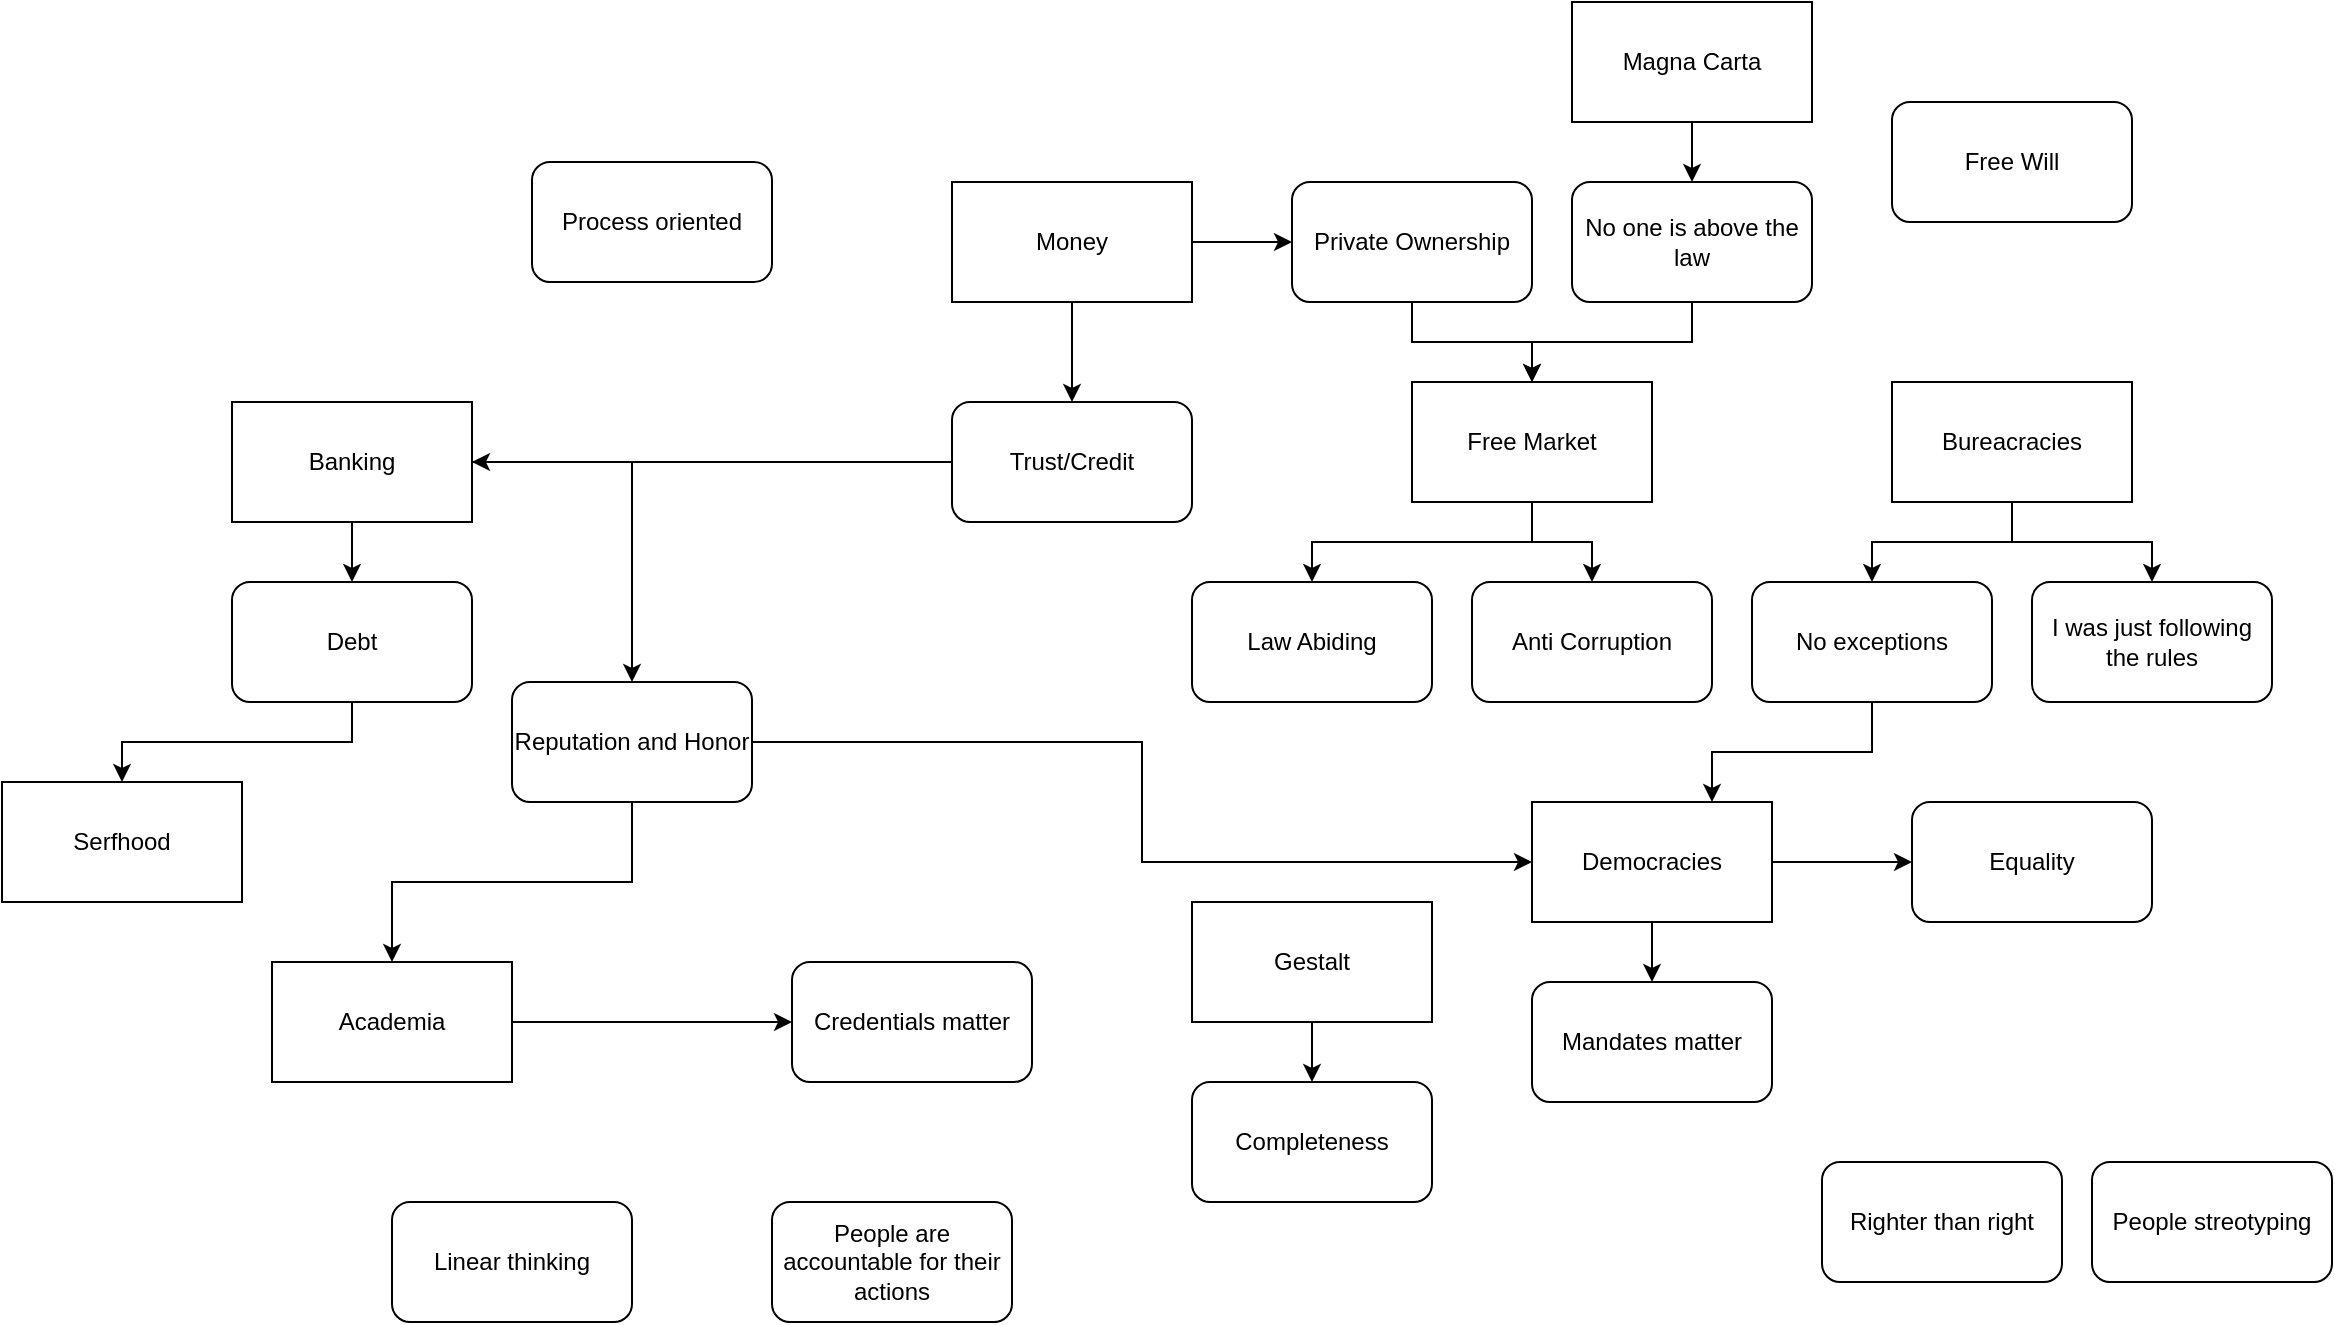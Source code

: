 <mxfile version="17.5.0" type="github">
  <diagram id="UsCKMXVSTxp-egwy1biC" name="Page-1">
    <mxGraphModel dx="1881" dy="642" grid="1" gridSize="10" guides="1" tooltips="1" connect="1" arrows="1" fold="1" page="1" pageScale="1" pageWidth="850" pageHeight="1100" math="0" shadow="0">
      <root>
        <mxCell id="0" />
        <mxCell id="1" parent="0" />
        <mxCell id="nk6jG5aNrgaRuzSPKZAb-1" value="Process oriented" style="rounded=1;whiteSpace=wrap;html=1;" vertex="1" parent="1">
          <mxGeometry x="-220" y="160" width="120" height="60" as="geometry" />
        </mxCell>
        <mxCell id="nk6jG5aNrgaRuzSPKZAb-3" value="Law Abiding" style="rounded=1;whiteSpace=wrap;html=1;" vertex="1" parent="1">
          <mxGeometry x="110" y="370" width="120" height="60" as="geometry" />
        </mxCell>
        <mxCell id="nk6jG5aNrgaRuzSPKZAb-4" value="Credentials matter" style="rounded=1;whiteSpace=wrap;html=1;" vertex="1" parent="1">
          <mxGeometry x="-90" y="560" width="120" height="60" as="geometry" />
        </mxCell>
        <mxCell id="nk6jG5aNrgaRuzSPKZAb-5" value="Linear thinking" style="rounded=1;whiteSpace=wrap;html=1;" vertex="1" parent="1">
          <mxGeometry x="-290" y="680" width="120" height="60" as="geometry" />
        </mxCell>
        <mxCell id="nk6jG5aNrgaRuzSPKZAb-51" value="" style="edgeStyle=orthogonalEdgeStyle;rounded=0;orthogonalLoop=1;jettySize=auto;html=1;entryX=0.75;entryY=0;entryDx=0;entryDy=0;" edge="1" parent="1" source="nk6jG5aNrgaRuzSPKZAb-6" target="nk6jG5aNrgaRuzSPKZAb-52">
          <mxGeometry relative="1" as="geometry">
            <mxPoint x="450" y="480" as="targetPoint" />
          </mxGeometry>
        </mxCell>
        <mxCell id="nk6jG5aNrgaRuzSPKZAb-6" value="No exceptions" style="rounded=1;whiteSpace=wrap;html=1;" vertex="1" parent="1">
          <mxGeometry x="390" y="370" width="120" height="60" as="geometry" />
        </mxCell>
        <mxCell id="nk6jG5aNrgaRuzSPKZAb-7" value="People streotyping" style="rounded=1;whiteSpace=wrap;html=1;" vertex="1" parent="1">
          <mxGeometry x="560" y="660" width="120" height="60" as="geometry" />
        </mxCell>
        <mxCell id="nk6jG5aNrgaRuzSPKZAb-8" value="Completeness" style="rounded=1;whiteSpace=wrap;html=1;" vertex="1" parent="1">
          <mxGeometry x="110" y="620" width="120" height="60" as="geometry" />
        </mxCell>
        <mxCell id="nk6jG5aNrgaRuzSPKZAb-9" value="Anti Corruption" style="rounded=1;whiteSpace=wrap;html=1;" vertex="1" parent="1">
          <mxGeometry x="250" y="370" width="120" height="60" as="geometry" />
        </mxCell>
        <mxCell id="nk6jG5aNrgaRuzSPKZAb-10" value="People are accountable for their actions" style="rounded=1;whiteSpace=wrap;html=1;" vertex="1" parent="1">
          <mxGeometry x="-100" y="680" width="120" height="60" as="geometry" />
        </mxCell>
        <mxCell id="nk6jG5aNrgaRuzSPKZAb-29" value="" style="edgeStyle=orthogonalEdgeStyle;rounded=0;orthogonalLoop=1;jettySize=auto;html=1;" edge="1" parent="1" source="nk6jG5aNrgaRuzSPKZAb-11" target="nk6jG5aNrgaRuzSPKZAb-28">
          <mxGeometry relative="1" as="geometry" />
        </mxCell>
        <mxCell id="nk6jG5aNrgaRuzSPKZAb-11" value="No one is above the law" style="rounded=1;whiteSpace=wrap;html=1;" vertex="1" parent="1">
          <mxGeometry x="300" y="170" width="120" height="60" as="geometry" />
        </mxCell>
        <mxCell id="nk6jG5aNrgaRuzSPKZAb-14" value="I was just following the rules" style="rounded=1;whiteSpace=wrap;html=1;" vertex="1" parent="1">
          <mxGeometry x="530" y="370" width="120" height="60" as="geometry" />
        </mxCell>
        <mxCell id="nk6jG5aNrgaRuzSPKZAb-15" value="Righter than right" style="rounded=1;whiteSpace=wrap;html=1;" vertex="1" parent="1">
          <mxGeometry x="425" y="660" width="120" height="60" as="geometry" />
        </mxCell>
        <mxCell id="nk6jG5aNrgaRuzSPKZAb-17" value="" style="edgeStyle=orthogonalEdgeStyle;rounded=0;orthogonalLoop=1;jettySize=auto;html=1;" edge="1" parent="1" source="nk6jG5aNrgaRuzSPKZAb-16" target="nk6jG5aNrgaRuzSPKZAb-11">
          <mxGeometry relative="1" as="geometry" />
        </mxCell>
        <mxCell id="nk6jG5aNrgaRuzSPKZAb-16" value="Magna Carta" style="rounded=0;whiteSpace=wrap;html=1;" vertex="1" parent="1">
          <mxGeometry x="300" y="80" width="120" height="60" as="geometry" />
        </mxCell>
        <mxCell id="nk6jG5aNrgaRuzSPKZAb-19" value="" style="edgeStyle=orthogonalEdgeStyle;rounded=0;orthogonalLoop=1;jettySize=auto;html=1;" edge="1" parent="1" source="nk6jG5aNrgaRuzSPKZAb-18" target="nk6jG5aNrgaRuzSPKZAb-4">
          <mxGeometry relative="1" as="geometry" />
        </mxCell>
        <mxCell id="nk6jG5aNrgaRuzSPKZAb-18" value="Academia" style="rounded=0;whiteSpace=wrap;html=1;" vertex="1" parent="1">
          <mxGeometry x="-350" y="560" width="120" height="60" as="geometry" />
        </mxCell>
        <mxCell id="nk6jG5aNrgaRuzSPKZAb-21" value="" style="edgeStyle=orthogonalEdgeStyle;rounded=0;orthogonalLoop=1;jettySize=auto;html=1;" edge="1" parent="1" source="nk6jG5aNrgaRuzSPKZAb-20" target="nk6jG5aNrgaRuzSPKZAb-8">
          <mxGeometry relative="1" as="geometry" />
        </mxCell>
        <mxCell id="nk6jG5aNrgaRuzSPKZAb-20" value="Gestalt" style="rounded=0;whiteSpace=wrap;html=1;" vertex="1" parent="1">
          <mxGeometry x="110" y="530" width="120" height="60" as="geometry" />
        </mxCell>
        <mxCell id="nk6jG5aNrgaRuzSPKZAb-25" value="" style="edgeStyle=orthogonalEdgeStyle;rounded=0;orthogonalLoop=1;jettySize=auto;html=1;" edge="1" parent="1" source="nk6jG5aNrgaRuzSPKZAb-24" target="nk6jG5aNrgaRuzSPKZAb-14">
          <mxGeometry relative="1" as="geometry" />
        </mxCell>
        <mxCell id="nk6jG5aNrgaRuzSPKZAb-49" value="" style="edgeStyle=orthogonalEdgeStyle;rounded=0;orthogonalLoop=1;jettySize=auto;html=1;" edge="1" parent="1" source="nk6jG5aNrgaRuzSPKZAb-24" target="nk6jG5aNrgaRuzSPKZAb-6">
          <mxGeometry relative="1" as="geometry" />
        </mxCell>
        <mxCell id="nk6jG5aNrgaRuzSPKZAb-24" value="Bureacracies" style="rounded=0;whiteSpace=wrap;html=1;" vertex="1" parent="1">
          <mxGeometry x="460" y="270" width="120" height="60" as="geometry" />
        </mxCell>
        <mxCell id="nk6jG5aNrgaRuzSPKZAb-33" value="" style="edgeStyle=orthogonalEdgeStyle;rounded=0;orthogonalLoop=1;jettySize=auto;html=1;" edge="1" parent="1" source="nk6jG5aNrgaRuzSPKZAb-26" target="nk6jG5aNrgaRuzSPKZAb-32">
          <mxGeometry relative="1" as="geometry" />
        </mxCell>
        <mxCell id="nk6jG5aNrgaRuzSPKZAb-26" value="Trust/Credit" style="rounded=1;whiteSpace=wrap;html=1;" vertex="1" parent="1">
          <mxGeometry x="-10" y="280" width="120" height="60" as="geometry" />
        </mxCell>
        <mxCell id="nk6jG5aNrgaRuzSPKZAb-31" value="" style="edgeStyle=orthogonalEdgeStyle;rounded=0;orthogonalLoop=1;jettySize=auto;html=1;" edge="1" parent="1" source="nk6jG5aNrgaRuzSPKZAb-27" target="nk6jG5aNrgaRuzSPKZAb-26">
          <mxGeometry relative="1" as="geometry" />
        </mxCell>
        <mxCell id="nk6jG5aNrgaRuzSPKZAb-36" value="" style="edgeStyle=orthogonalEdgeStyle;rounded=0;orthogonalLoop=1;jettySize=auto;html=1;" edge="1" parent="1" source="nk6jG5aNrgaRuzSPKZAb-27" target="nk6jG5aNrgaRuzSPKZAb-35">
          <mxGeometry relative="1" as="geometry" />
        </mxCell>
        <mxCell id="nk6jG5aNrgaRuzSPKZAb-27" value="Money" style="rounded=0;whiteSpace=wrap;html=1;" vertex="1" parent="1">
          <mxGeometry x="-10" y="170" width="120" height="60" as="geometry" />
        </mxCell>
        <mxCell id="nk6jG5aNrgaRuzSPKZAb-30" value="" style="edgeStyle=orthogonalEdgeStyle;rounded=0;orthogonalLoop=1;jettySize=auto;html=1;" edge="1" parent="1" source="nk6jG5aNrgaRuzSPKZAb-28" target="nk6jG5aNrgaRuzSPKZAb-9">
          <mxGeometry relative="1" as="geometry" />
        </mxCell>
        <mxCell id="nk6jG5aNrgaRuzSPKZAb-38" value="" style="edgeStyle=orthogonalEdgeStyle;rounded=0;orthogonalLoop=1;jettySize=auto;html=1;" edge="1" parent="1" source="nk6jG5aNrgaRuzSPKZAb-28" target="nk6jG5aNrgaRuzSPKZAb-3">
          <mxGeometry relative="1" as="geometry" />
        </mxCell>
        <mxCell id="nk6jG5aNrgaRuzSPKZAb-28" value="Free Market" style="rounded=0;whiteSpace=wrap;html=1;" vertex="1" parent="1">
          <mxGeometry x="220" y="270" width="120" height="60" as="geometry" />
        </mxCell>
        <mxCell id="nk6jG5aNrgaRuzSPKZAb-39" value="" style="edgeStyle=orthogonalEdgeStyle;rounded=0;orthogonalLoop=1;jettySize=auto;html=1;" edge="1" parent="1" source="nk6jG5aNrgaRuzSPKZAb-32" target="nk6jG5aNrgaRuzSPKZAb-34">
          <mxGeometry relative="1" as="geometry" />
        </mxCell>
        <mxCell id="nk6jG5aNrgaRuzSPKZAb-47" value="" style="edgeStyle=orthogonalEdgeStyle;rounded=0;orthogonalLoop=1;jettySize=auto;html=1;" edge="1" parent="1" source="nk6jG5aNrgaRuzSPKZAb-32" target="nk6jG5aNrgaRuzSPKZAb-45">
          <mxGeometry relative="1" as="geometry" />
        </mxCell>
        <mxCell id="nk6jG5aNrgaRuzSPKZAb-32" value="Banking" style="rounded=0;whiteSpace=wrap;html=1;" vertex="1" parent="1">
          <mxGeometry x="-370" y="280" width="120" height="60" as="geometry" />
        </mxCell>
        <mxCell id="nk6jG5aNrgaRuzSPKZAb-41" value="" style="edgeStyle=orthogonalEdgeStyle;rounded=0;orthogonalLoop=1;jettySize=auto;html=1;" edge="1" parent="1" source="nk6jG5aNrgaRuzSPKZAb-34" target="nk6jG5aNrgaRuzSPKZAb-40">
          <mxGeometry relative="1" as="geometry" />
        </mxCell>
        <mxCell id="nk6jG5aNrgaRuzSPKZAb-34" value="Debt" style="rounded=1;whiteSpace=wrap;html=1;" vertex="1" parent="1">
          <mxGeometry x="-370" y="370" width="120" height="60" as="geometry" />
        </mxCell>
        <mxCell id="nk6jG5aNrgaRuzSPKZAb-37" value="" style="edgeStyle=orthogonalEdgeStyle;rounded=0;orthogonalLoop=1;jettySize=auto;html=1;" edge="1" parent="1" source="nk6jG5aNrgaRuzSPKZAb-35" target="nk6jG5aNrgaRuzSPKZAb-28">
          <mxGeometry relative="1" as="geometry" />
        </mxCell>
        <mxCell id="nk6jG5aNrgaRuzSPKZAb-35" value="Private Ownership" style="rounded=1;whiteSpace=wrap;html=1;" vertex="1" parent="1">
          <mxGeometry x="160" y="170" width="120" height="60" as="geometry" />
        </mxCell>
        <mxCell id="nk6jG5aNrgaRuzSPKZAb-40" value="Serfhood" style="rounded=0;whiteSpace=wrap;html=1;" vertex="1" parent="1">
          <mxGeometry x="-485" y="470" width="120" height="60" as="geometry" />
        </mxCell>
        <mxCell id="nk6jG5aNrgaRuzSPKZAb-44" value="Free Will" style="rounded=1;whiteSpace=wrap;html=1;" vertex="1" parent="1">
          <mxGeometry x="460" y="130" width="120" height="60" as="geometry" />
        </mxCell>
        <mxCell id="nk6jG5aNrgaRuzSPKZAb-46" value="" style="edgeStyle=orthogonalEdgeStyle;rounded=0;orthogonalLoop=1;jettySize=auto;html=1;" edge="1" parent="1" source="nk6jG5aNrgaRuzSPKZAb-45" target="nk6jG5aNrgaRuzSPKZAb-18">
          <mxGeometry relative="1" as="geometry" />
        </mxCell>
        <mxCell id="nk6jG5aNrgaRuzSPKZAb-53" value="" style="edgeStyle=orthogonalEdgeStyle;rounded=0;orthogonalLoop=1;jettySize=auto;html=1;" edge="1" parent="1" source="nk6jG5aNrgaRuzSPKZAb-45" target="nk6jG5aNrgaRuzSPKZAb-52">
          <mxGeometry relative="1" as="geometry" />
        </mxCell>
        <mxCell id="nk6jG5aNrgaRuzSPKZAb-45" value="Reputation and Honor" style="rounded=1;whiteSpace=wrap;html=1;" vertex="1" parent="1">
          <mxGeometry x="-230" y="420" width="120" height="60" as="geometry" />
        </mxCell>
        <mxCell id="nk6jG5aNrgaRuzSPKZAb-55" value="" style="edgeStyle=orthogonalEdgeStyle;rounded=0;orthogonalLoop=1;jettySize=auto;html=1;" edge="1" parent="1" source="nk6jG5aNrgaRuzSPKZAb-52" target="nk6jG5aNrgaRuzSPKZAb-54">
          <mxGeometry relative="1" as="geometry" />
        </mxCell>
        <mxCell id="nk6jG5aNrgaRuzSPKZAb-60" value="" style="edgeStyle=orthogonalEdgeStyle;rounded=0;orthogonalLoop=1;jettySize=auto;html=1;" edge="1" parent="1" source="nk6jG5aNrgaRuzSPKZAb-52" target="nk6jG5aNrgaRuzSPKZAb-59">
          <mxGeometry relative="1" as="geometry" />
        </mxCell>
        <mxCell id="nk6jG5aNrgaRuzSPKZAb-52" value="Democracies" style="rounded=0;whiteSpace=wrap;html=1;" vertex="1" parent="1">
          <mxGeometry x="280" y="480" width="120" height="60" as="geometry" />
        </mxCell>
        <mxCell id="nk6jG5aNrgaRuzSPKZAb-54" value="Mandates matter" style="rounded=1;whiteSpace=wrap;html=1;" vertex="1" parent="1">
          <mxGeometry x="280" y="570" width="120" height="60" as="geometry" />
        </mxCell>
        <mxCell id="nk6jG5aNrgaRuzSPKZAb-59" value="Equality" style="rounded=1;whiteSpace=wrap;html=1;" vertex="1" parent="1">
          <mxGeometry x="470" y="480" width="120" height="60" as="geometry" />
        </mxCell>
      </root>
    </mxGraphModel>
  </diagram>
</mxfile>
